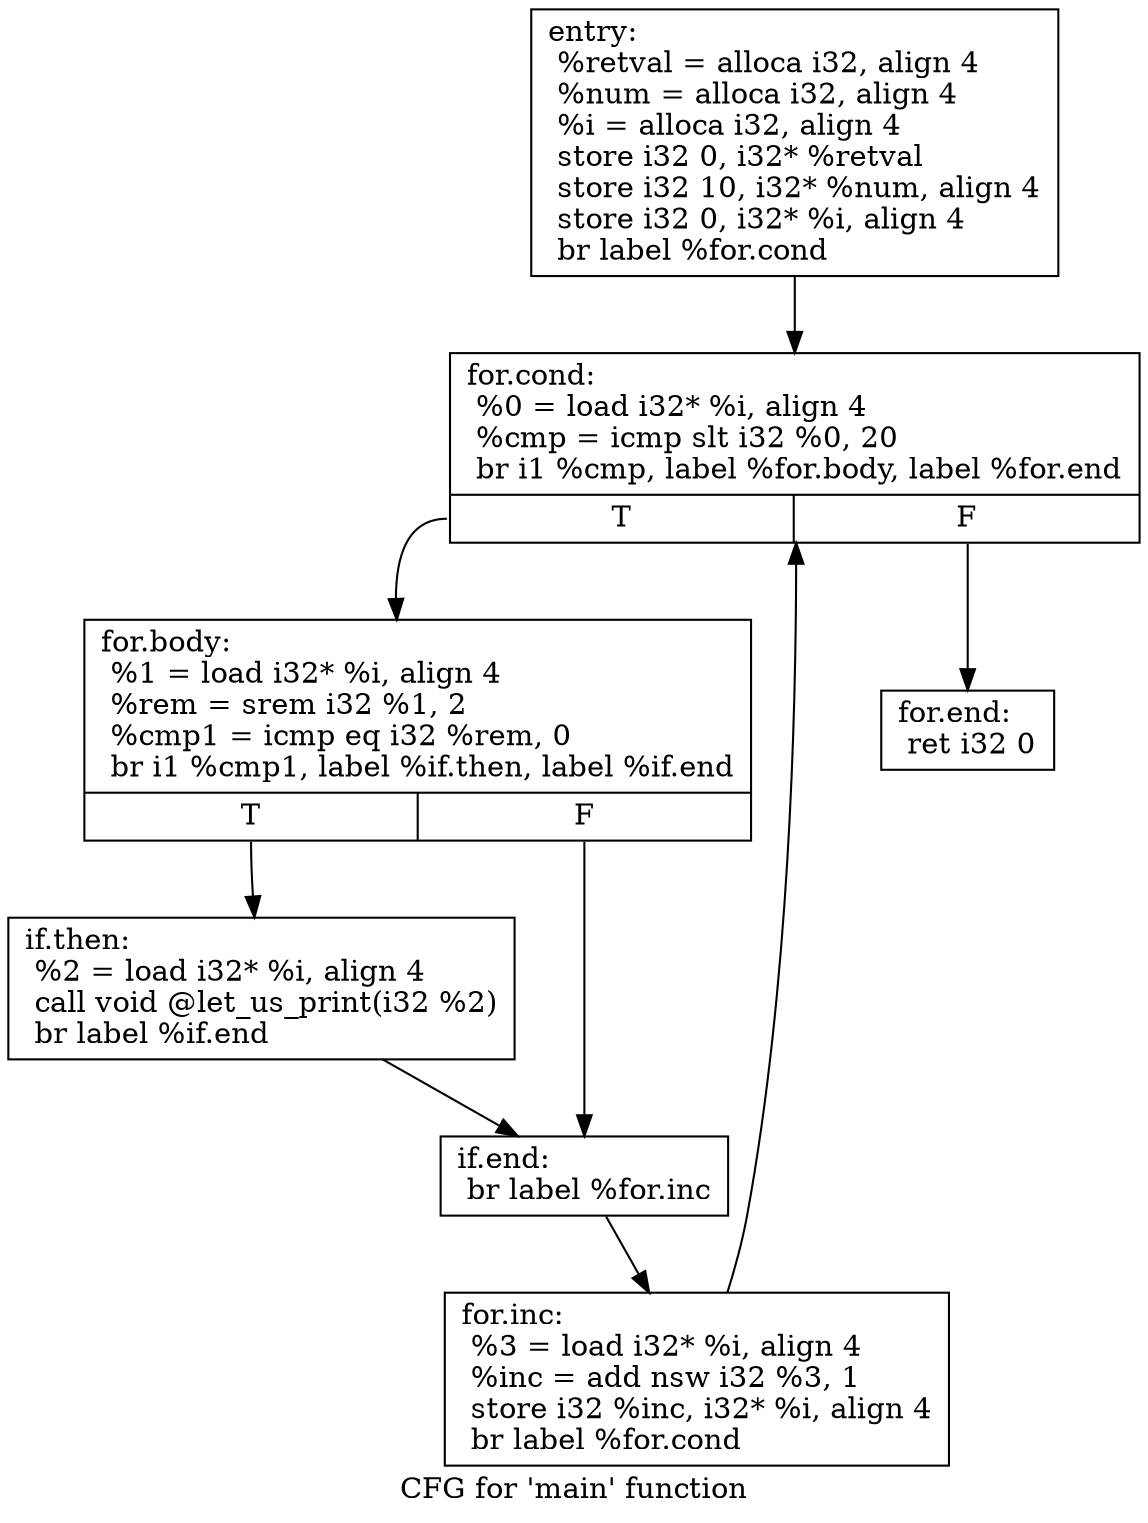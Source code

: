 digraph "CFG for 'main' function" {
	label="CFG for 'main' function";

	Node0x3bc6750 [shape=record,label="{entry:\l  %retval = alloca i32, align 4\l  %num = alloca i32, align 4\l  %i = alloca i32, align 4\l  store i32 0, i32* %retval\l  store i32 10, i32* %num, align 4\l  store i32 0, i32* %i, align 4\l  br label %for.cond\l}"];
	Node0x3bc6750 -> Node0x3bb7f80;
	Node0x3bb7f80 [shape=record,label="{for.cond:                                         \l  %0 = load i32* %i, align 4\l  %cmp = icmp slt i32 %0, 20\l  br i1 %cmp, label %for.body, label %for.end\l|{<s0>T|<s1>F}}"];
	Node0x3bb7f80:s0 -> Node0x3bb7ef0;
	Node0x3bb7f80:s1 -> Node0x3bc6960;
	Node0x3bb7ef0 [shape=record,label="{for.body:                                         \l  %1 = load i32* %i, align 4\l  %rem = srem i32 %1, 2\l  %cmp1 = icmp eq i32 %rem, 0\l  br i1 %cmp1, label %if.then, label %if.end\l|{<s0>T|<s1>F}}"];
	Node0x3bb7ef0:s0 -> Node0x3bc6840;
	Node0x3bb7ef0:s1 -> Node0x3bc68a0;
	Node0x3bc6840 [shape=record,label="{if.then:                                          \l  %2 = load i32* %i, align 4\l  call void @let_us_print(i32 %2)\l  br label %if.end\l}"];
	Node0x3bc6840 -> Node0x3bc68a0;
	Node0x3bc68a0 [shape=record,label="{if.end:                                           \l  br label %for.inc\l}"];
	Node0x3bc68a0 -> Node0x3bc6900;
	Node0x3bc6900 [shape=record,label="{for.inc:                                          \l  %3 = load i32* %i, align 4\l  %inc = add nsw i32 %3, 1\l  store i32 %inc, i32* %i, align 4\l  br label %for.cond\l}"];
	Node0x3bc6900 -> Node0x3bb7f80;
	Node0x3bc6960 [shape=record,label="{for.end:                                          \l  ret i32 0\l}"];
}

